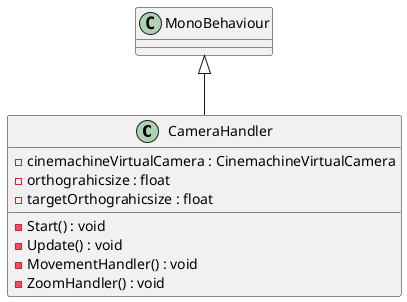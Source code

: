 @startuml
class CameraHandler {
    - cinemachineVirtualCamera : CinemachineVirtualCamera
    - orthograhicsize : float
    - targetOrthograhicsize : float
    - Start() : void
    - Update() : void
    - MovementHandler() : void
    - ZoomHandler() : void
}
MonoBehaviour <|-- CameraHandler
@enduml
